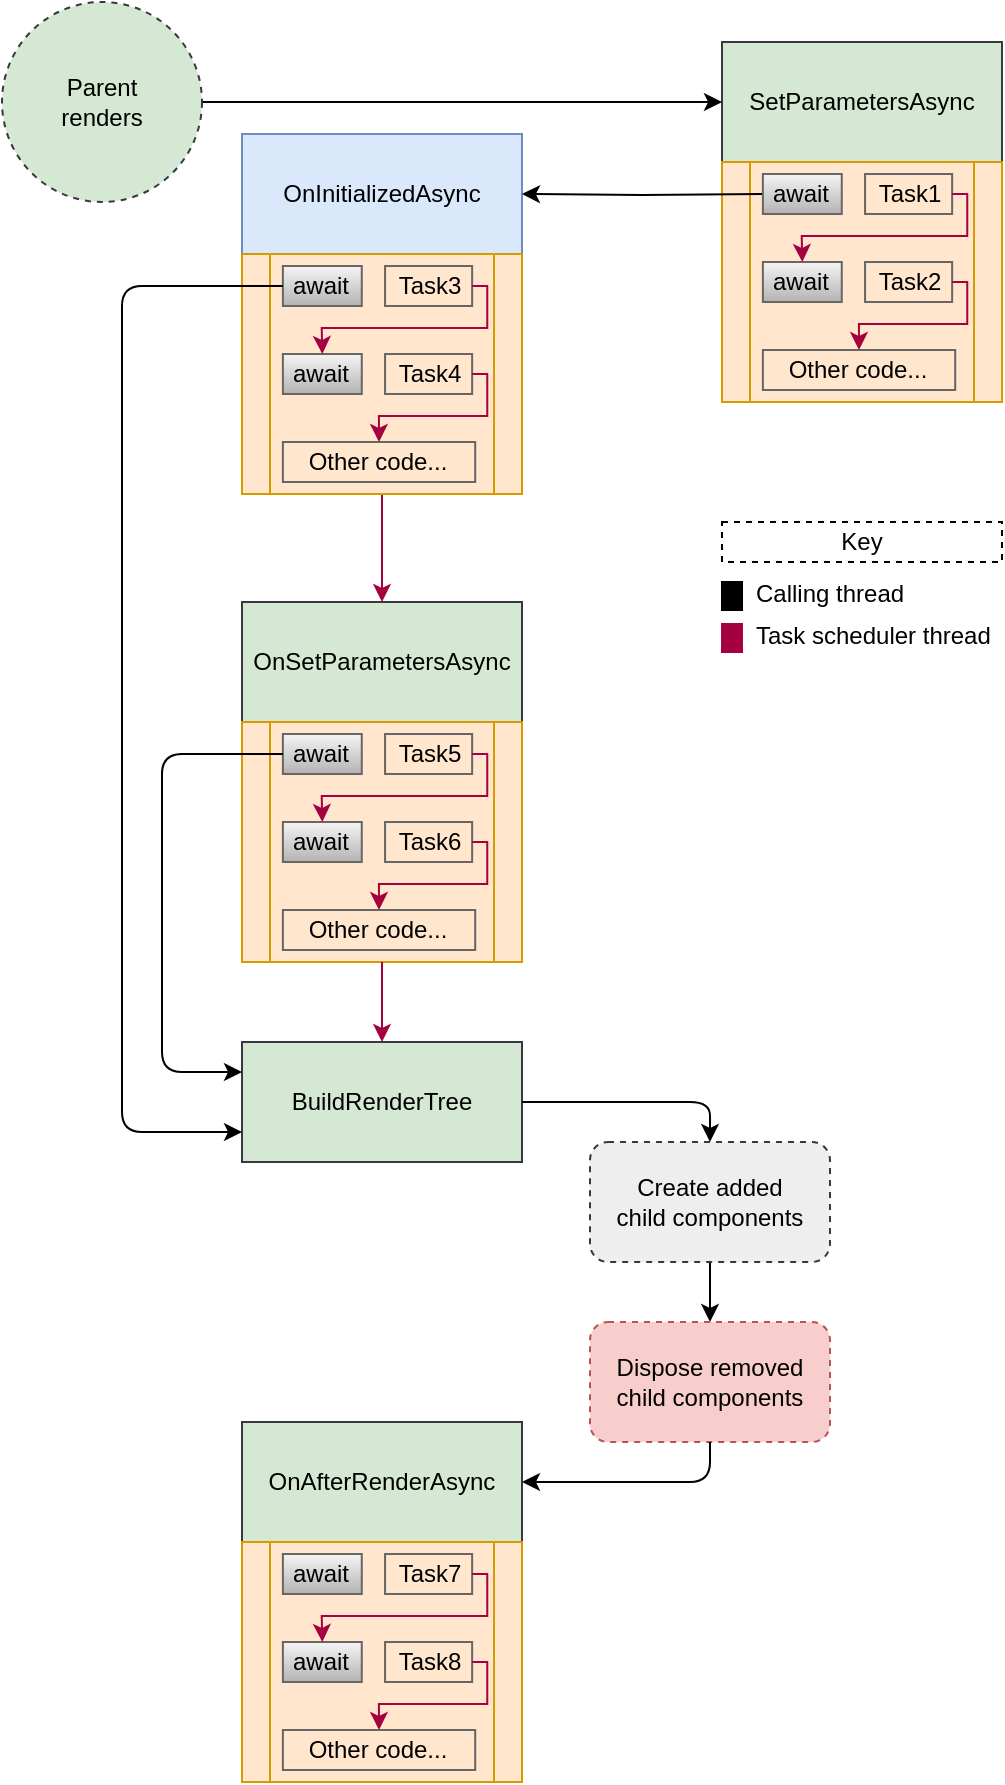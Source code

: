 <mxfile version="13.4.5" type="device"><diagram id="vjfwvLpHs5UMuAv5IVsu" name="Page-1"><mxGraphModel dx="813" dy="470" grid="1" gridSize="10" guides="1" tooltips="1" connect="1" arrows="1" fold="1" page="1" pageScale="1" pageWidth="827" pageHeight="1169" math="0" shadow="0"><root><mxCell id="0"/><mxCell id="1" parent="0"/><mxCell id="umg-9un5n8gTAFLP8XQi-9" value="SetParametersAsync" style="rounded=0;whiteSpace=wrap;html=1;strokeColor=#36393d;glass=0;fillColor=#D5E8D4;" parent="1" vertex="1"><mxGeometry x="360" y="30" width="140" height="60" as="geometry"/></mxCell><mxCell id="7Y9gA_fkRRRT-fwOyYDb-23" style="edgeStyle=orthogonalEdgeStyle;rounded=0;orthogonalLoop=1;jettySize=auto;html=1;entryX=0;entryY=0.5;entryDx=0;entryDy=0;strokeColor=#000000;exitX=1;exitY=0.5;exitDx=0;exitDy=0;" parent="1" source="umg-9un5n8gTAFLP8XQi-22" target="umg-9un5n8gTAFLP8XQi-9" edge="1"><mxGeometry relative="1" as="geometry"><mxPoint x="303" y="60" as="sourcePoint"/></mxGeometry></mxCell><mxCell id="umg-9un5n8gTAFLP8XQi-22" value="Parent&lt;br&gt;renders" style="ellipse;whiteSpace=wrap;html=1;aspect=fixed;glass=0;fontSize=12;strokeColor=#36393d;fillColor=#D5E8D4;dashed=1;" parent="1" vertex="1"><mxGeometry y="10" width="100" height="100" as="geometry"/></mxCell><mxCell id="umg-9un5n8gTAFLP8XQi-52" value="BuildRenderTree" style="rounded=0;whiteSpace=wrap;html=1;fontSize=12;strokeColor=#36393d;fillColor=#D5E8D4;" parent="1" vertex="1"><mxGeometry x="120" y="530" width="140" height="60" as="geometry"/></mxCell><mxCell id="umg-9un5n8gTAFLP8XQi-59" style="edgeStyle=orthogonalEdgeStyle;rounded=0;orthogonalLoop=1;jettySize=auto;html=1;entryX=0.5;entryY=0;entryDx=0;entryDy=0;fontSize=12;" parent="1" source="umg-9un5n8gTAFLP8XQi-54" target="umg-9un5n8gTAFLP8XQi-55" edge="1"><mxGeometry relative="1" as="geometry"/></mxCell><mxCell id="umg-9un5n8gTAFLP8XQi-54" value="Create added&lt;br&gt;child components" style="rounded=1;whiteSpace=wrap;html=1;glass=0;dashed=1;fillColor=#eeeeee;fontSize=12;strokeColor=#36393d;" parent="1" vertex="1"><mxGeometry x="294" y="580" width="120" height="60" as="geometry"/></mxCell><mxCell id="umg-9un5n8gTAFLP8XQi-55" value="Dispose removed&lt;br&gt;child components" style="rounded=1;whiteSpace=wrap;html=1;glass=0;dashed=1;fillColor=#f8cecc;fontSize=12;strokeColor=#b85450;" parent="1" vertex="1"><mxGeometry x="294" y="670" width="120" height="60" as="geometry"/></mxCell><mxCell id="umg-9un5n8gTAFLP8XQi-56" value="OnAfterRenderAsync" style="rounded=0;whiteSpace=wrap;html=1;fontSize=12;strokeColor=#36393d;fillColor=#D5E8D4;" parent="1" vertex="1"><mxGeometry x="120" y="720" width="140" height="60" as="geometry"/></mxCell><mxCell id="umg-9un5n8gTAFLP8XQi-58" value="" style="endArrow=classic;html=1;fontSize=12;exitX=1;exitY=0.5;exitDx=0;exitDy=0;entryX=0.5;entryY=0;entryDx=0;entryDy=0;" parent="1" source="umg-9un5n8gTAFLP8XQi-52" target="umg-9un5n8gTAFLP8XQi-54" edge="1"><mxGeometry width="50" height="50" relative="1" as="geometry"><mxPoint x="364" y="500" as="sourcePoint"/><mxPoint x="414" y="450" as="targetPoint"/><Array as="points"><mxPoint x="354" y="560"/></Array></mxGeometry></mxCell><mxCell id="umg-9un5n8gTAFLP8XQi-60" value="" style="endArrow=classic;html=1;fontSize=12;exitX=0.5;exitY=1;exitDx=0;exitDy=0;entryX=1;entryY=0.5;entryDx=0;entryDy=0;" parent="1" source="umg-9un5n8gTAFLP8XQi-55" target="umg-9un5n8gTAFLP8XQi-56" edge="1"><mxGeometry width="50" height="50" relative="1" as="geometry"><mxPoint x="624" y="590" as="sourcePoint"/><mxPoint x="674" y="540" as="targetPoint"/><Array as="points"><mxPoint x="354" y="750"/></Array></mxGeometry></mxCell><mxCell id="7Y9gA_fkRRRT-fwOyYDb-42" value="OnInitializedAsync" style="rounded=0;whiteSpace=wrap;html=1;strokeColor=#6c8ebf;glass=0;fillColor=#dae8fc;" parent="1" vertex="1"><mxGeometry x="120" y="76" width="140" height="60" as="geometry"/></mxCell><mxCell id="7Y9gA_fkRRRT-fwOyYDb-49" value="OnSetParametersAsync" style="rounded=0;whiteSpace=wrap;html=1;strokeColor=#36393d;glass=0;fillColor=#D5E8D4;" parent="1" vertex="1"><mxGeometry x="120" y="310" width="140" height="60" as="geometry"/></mxCell><mxCell id="7Y9gA_fkRRRT-fwOyYDb-56" style="edgeStyle=orthogonalEdgeStyle;rounded=0;orthogonalLoop=1;jettySize=auto;html=1;entryX=0.5;entryY=0;entryDx=0;entryDy=0;fillColor=#d80073;strokeColor=#A50040;" parent="1" source="7Y9gA_fkRRRT-fwOyYDb-74" target="7Y9gA_fkRRRT-fwOyYDb-49" edge="1"><mxGeometry relative="1" as="geometry"><mxPoint x="188.5" y="216" as="sourcePoint"/></mxGeometry></mxCell><mxCell id="7Y9gA_fkRRRT-fwOyYDb-73" value="" style="group" parent="1" vertex="1" connectable="0"><mxGeometry x="120" y="136" width="140" height="120" as="geometry"/></mxCell><mxCell id="7Y9gA_fkRRRT-fwOyYDb-74" value="" style="shape=process;whiteSpace=wrap;html=1;backgroundOutline=1;fillColor=#ffe6cc;strokeColor=#d79b00;" parent="7Y9gA_fkRRRT-fwOyYDb-73" vertex="1"><mxGeometry width="140" height="120" as="geometry"/></mxCell><mxCell id="7Y9gA_fkRRRT-fwOyYDb-75" value="await" style="text;html=1;strokeColor=#666666;fillColor=#f5f5f5;align=center;verticalAlign=middle;whiteSpace=wrap;rounded=0;labelBackgroundColor=none;gradientColor=#b3b3b3;" parent="7Y9gA_fkRRRT-fwOyYDb-73" vertex="1"><mxGeometry x="20.438" y="6" width="39.445" height="20" as="geometry"/></mxCell><mxCell id="7Y9gA_fkRRRT-fwOyYDb-76" value="Task3" style="text;html=1;strokeColor=#666666;align=center;verticalAlign=middle;whiteSpace=wrap;rounded=0;labelBackgroundColor=none;" parent="7Y9gA_fkRRRT-fwOyYDb-73" vertex="1"><mxGeometry x="71.533" y="6" width="43.533" height="20" as="geometry"/></mxCell><mxCell id="7Y9gA_fkRRRT-fwOyYDb-77" value="await" style="text;html=1;strokeColor=#666666;fillColor=#f5f5f5;align=center;verticalAlign=middle;whiteSpace=wrap;rounded=0;labelBackgroundColor=none;gradientColor=#b3b3b3;" parent="7Y9gA_fkRRRT-fwOyYDb-73" vertex="1"><mxGeometry x="20.438" y="50" width="39.445" height="20" as="geometry"/></mxCell><mxCell id="7Y9gA_fkRRRT-fwOyYDb-78" value="Task4" style="text;html=1;strokeColor=#666666;align=center;verticalAlign=middle;whiteSpace=wrap;rounded=0;labelBackgroundColor=none;" parent="7Y9gA_fkRRRT-fwOyYDb-73" vertex="1"><mxGeometry x="71.533" y="50" width="43.533" height="20" as="geometry"/></mxCell><mxCell id="7Y9gA_fkRRRT-fwOyYDb-79" value="" style="endArrow=classic;html=1;strokeColor=#A50040;fillColor=#d80073;exitX=1;exitY=0.5;exitDx=0;exitDy=0;rounded=0;entryX=0.5;entryY=0;entryDx=0;entryDy=0;" parent="7Y9gA_fkRRRT-fwOyYDb-73" source="7Y9gA_fkRRRT-fwOyYDb-76" target="7Y9gA_fkRRRT-fwOyYDb-77" edge="1"><mxGeometry width="50" height="50" relative="1" as="geometry"><mxPoint x="115.066" y="19" as="sourcePoint"/><mxPoint x="-30.657" y="74" as="targetPoint"/><Array as="points"><mxPoint x="122.628" y="16"/><mxPoint x="122.628" y="37"/><mxPoint x="39.854" y="37"/></Array></mxGeometry></mxCell><mxCell id="7Y9gA_fkRRRT-fwOyYDb-80" value="Other code..." style="text;html=1;strokeColor=#666666;align=center;verticalAlign=middle;whiteSpace=wrap;rounded=0;labelBackgroundColor=none;" parent="7Y9gA_fkRRRT-fwOyYDb-73" vertex="1"><mxGeometry x="20.438" y="94" width="96.161" height="20" as="geometry"/></mxCell><mxCell id="7Y9gA_fkRRRT-fwOyYDb-81" value="" style="endArrow=classic;html=1;strokeColor=#A50040;fillColor=#d80073;rounded=0;exitX=1;exitY=0.5;exitDx=0;exitDy=0;" parent="7Y9gA_fkRRRT-fwOyYDb-73" source="7Y9gA_fkRRRT-fwOyYDb-78" target="7Y9gA_fkRRRT-fwOyYDb-80" edge="1"><mxGeometry width="50" height="50" relative="1" as="geometry"><mxPoint x="173.723" y="44" as="sourcePoint"/><mxPoint x="68.518" y="91" as="targetPoint"/><Array as="points"><mxPoint x="122.628" y="60"/><mxPoint x="122.628" y="81"/><mxPoint x="68.467" y="81"/></Array></mxGeometry></mxCell><mxCell id="7Y9gA_fkRRRT-fwOyYDb-82" value="" style="endArrow=classic;html=1;strokeColor=#000000;entryX=0;entryY=0.75;entryDx=0;entryDy=0;exitX=0;exitY=0.5;exitDx=0;exitDy=0;" parent="1" source="7Y9gA_fkRRRT-fwOyYDb-75" target="umg-9un5n8gTAFLP8XQi-52" edge="1"><mxGeometry width="50" height="50" relative="1" as="geometry"><mxPoint x="30" y="580" as="sourcePoint"/><mxPoint x="80" y="530" as="targetPoint"/><Array as="points"><mxPoint x="60" y="152"/><mxPoint x="60" y="575"/></Array></mxGeometry></mxCell><mxCell id="7Y9gA_fkRRRT-fwOyYDb-83" value="" style="group" parent="1" vertex="1" connectable="0"><mxGeometry x="360" y="90" width="140" height="120" as="geometry"/></mxCell><mxCell id="7Y9gA_fkRRRT-fwOyYDb-84" value="" style="shape=process;whiteSpace=wrap;html=1;backgroundOutline=1;fillColor=#ffe6cc;strokeColor=#d79b00;" parent="7Y9gA_fkRRRT-fwOyYDb-83" vertex="1"><mxGeometry width="140" height="120" as="geometry"/></mxCell><mxCell id="7Y9gA_fkRRRT-fwOyYDb-85" value="await" style="text;html=1;strokeColor=#666666;fillColor=#f5f5f5;align=center;verticalAlign=middle;whiteSpace=wrap;rounded=0;labelBackgroundColor=none;gradientColor=#b3b3b3;" parent="7Y9gA_fkRRRT-fwOyYDb-83" vertex="1"><mxGeometry x="20.438" y="6" width="39.445" height="20" as="geometry"/></mxCell><mxCell id="7Y9gA_fkRRRT-fwOyYDb-86" value="Task1" style="text;html=1;strokeColor=#666666;align=center;verticalAlign=middle;whiteSpace=wrap;rounded=0;labelBackgroundColor=none;" parent="7Y9gA_fkRRRT-fwOyYDb-83" vertex="1"><mxGeometry x="71.533" y="6" width="43.533" height="20" as="geometry"/></mxCell><mxCell id="7Y9gA_fkRRRT-fwOyYDb-87" value="await" style="text;html=1;strokeColor=#666666;fillColor=#f5f5f5;align=center;verticalAlign=middle;whiteSpace=wrap;rounded=0;labelBackgroundColor=none;gradientColor=#b3b3b3;" parent="7Y9gA_fkRRRT-fwOyYDb-83" vertex="1"><mxGeometry x="20.438" y="50" width="39.445" height="20" as="geometry"/></mxCell><mxCell id="7Y9gA_fkRRRT-fwOyYDb-88" value="Task2" style="text;html=1;strokeColor=#666666;align=center;verticalAlign=middle;whiteSpace=wrap;rounded=0;labelBackgroundColor=none;" parent="7Y9gA_fkRRRT-fwOyYDb-83" vertex="1"><mxGeometry x="71.533" y="50" width="43.533" height="20" as="geometry"/></mxCell><mxCell id="7Y9gA_fkRRRT-fwOyYDb-89" value="" style="endArrow=classic;html=1;strokeColor=#A50040;fillColor=#d80073;exitX=1;exitY=0.5;exitDx=0;exitDy=0;rounded=0;entryX=0.5;entryY=0;entryDx=0;entryDy=0;" parent="7Y9gA_fkRRRT-fwOyYDb-83" source="7Y9gA_fkRRRT-fwOyYDb-86" target="7Y9gA_fkRRRT-fwOyYDb-87" edge="1"><mxGeometry width="50" height="50" relative="1" as="geometry"><mxPoint x="115.066" y="19" as="sourcePoint"/><mxPoint x="-30.657" y="74" as="targetPoint"/><Array as="points"><mxPoint x="122.628" y="16"/><mxPoint x="122.628" y="37"/><mxPoint x="39.854" y="37"/></Array></mxGeometry></mxCell><mxCell id="7Y9gA_fkRRRT-fwOyYDb-90" value="Other code..." style="text;html=1;strokeColor=#666666;align=center;verticalAlign=middle;whiteSpace=wrap;rounded=0;labelBackgroundColor=none;" parent="7Y9gA_fkRRRT-fwOyYDb-83" vertex="1"><mxGeometry x="20.438" y="94" width="96.161" height="20" as="geometry"/></mxCell><mxCell id="7Y9gA_fkRRRT-fwOyYDb-91" value="" style="endArrow=classic;html=1;strokeColor=#A50040;fillColor=#d80073;rounded=0;exitX=1;exitY=0.5;exitDx=0;exitDy=0;" parent="7Y9gA_fkRRRT-fwOyYDb-83" source="7Y9gA_fkRRRT-fwOyYDb-88" target="7Y9gA_fkRRRT-fwOyYDb-90" edge="1"><mxGeometry width="50" height="50" relative="1" as="geometry"><mxPoint x="173.723" y="44" as="sourcePoint"/><mxPoint x="68.518" y="91" as="targetPoint"/><Array as="points"><mxPoint x="122.628" y="60"/><mxPoint x="122.628" y="81"/><mxPoint x="68.467" y="81"/></Array></mxGeometry></mxCell><mxCell id="7Y9gA_fkRRRT-fwOyYDb-24" style="edgeStyle=orthogonalEdgeStyle;rounded=0;orthogonalLoop=1;jettySize=auto;html=1;exitX=0;exitY=0.5;exitDx=0;exitDy=0;entryX=1;entryY=0.5;entryDx=0;entryDy=0;strokeColor=#000000;" parent="1" target="7Y9gA_fkRRRT-fwOyYDb-42" edge="1"><mxGeometry relative="1" as="geometry"><mxPoint x="380" y="106" as="sourcePoint"/><mxPoint x="258.109" y="106" as="targetPoint"/></mxGeometry></mxCell><mxCell id="7Y9gA_fkRRRT-fwOyYDb-92" value="" style="group" parent="1" vertex="1" connectable="0"><mxGeometry x="120" y="370" width="140" height="120" as="geometry"/></mxCell><mxCell id="7Y9gA_fkRRRT-fwOyYDb-93" value="" style="shape=process;whiteSpace=wrap;html=1;backgroundOutline=1;fillColor=#ffe6cc;strokeColor=#d79b00;" parent="7Y9gA_fkRRRT-fwOyYDb-92" vertex="1"><mxGeometry width="140" height="120" as="geometry"/></mxCell><mxCell id="7Y9gA_fkRRRT-fwOyYDb-94" value="await" style="text;html=1;strokeColor=#666666;fillColor=#f5f5f5;align=center;verticalAlign=middle;whiteSpace=wrap;rounded=0;labelBackgroundColor=none;gradientColor=#b3b3b3;" parent="7Y9gA_fkRRRT-fwOyYDb-92" vertex="1"><mxGeometry x="20.438" y="6" width="39.445" height="20" as="geometry"/></mxCell><mxCell id="7Y9gA_fkRRRT-fwOyYDb-95" value="Task5" style="text;html=1;strokeColor=#666666;align=center;verticalAlign=middle;whiteSpace=wrap;rounded=0;labelBackgroundColor=none;" parent="7Y9gA_fkRRRT-fwOyYDb-92" vertex="1"><mxGeometry x="71.533" y="6" width="43.533" height="20" as="geometry"/></mxCell><mxCell id="7Y9gA_fkRRRT-fwOyYDb-96" value="await" style="text;html=1;strokeColor=#666666;fillColor=#f5f5f5;align=center;verticalAlign=middle;whiteSpace=wrap;rounded=0;labelBackgroundColor=none;gradientColor=#b3b3b3;" parent="7Y9gA_fkRRRT-fwOyYDb-92" vertex="1"><mxGeometry x="20.438" y="50" width="39.445" height="20" as="geometry"/></mxCell><mxCell id="7Y9gA_fkRRRT-fwOyYDb-97" value="Task6" style="text;html=1;strokeColor=#666666;align=center;verticalAlign=middle;whiteSpace=wrap;rounded=0;labelBackgroundColor=none;" parent="7Y9gA_fkRRRT-fwOyYDb-92" vertex="1"><mxGeometry x="71.533" y="50" width="43.533" height="20" as="geometry"/></mxCell><mxCell id="7Y9gA_fkRRRT-fwOyYDb-98" value="" style="endArrow=classic;html=1;strokeColor=#A50040;fillColor=#d80073;exitX=1;exitY=0.5;exitDx=0;exitDy=0;rounded=0;entryX=0.5;entryY=0;entryDx=0;entryDy=0;" parent="7Y9gA_fkRRRT-fwOyYDb-92" source="7Y9gA_fkRRRT-fwOyYDb-95" target="7Y9gA_fkRRRT-fwOyYDb-96" edge="1"><mxGeometry width="50" height="50" relative="1" as="geometry"><mxPoint x="115.066" y="19" as="sourcePoint"/><mxPoint x="-30.657" y="74" as="targetPoint"/><Array as="points"><mxPoint x="122.628" y="16"/><mxPoint x="122.628" y="37"/><mxPoint x="39.854" y="37"/></Array></mxGeometry></mxCell><mxCell id="7Y9gA_fkRRRT-fwOyYDb-99" value="Other code..." style="text;html=1;strokeColor=#666666;align=center;verticalAlign=middle;whiteSpace=wrap;rounded=0;labelBackgroundColor=none;" parent="7Y9gA_fkRRRT-fwOyYDb-92" vertex="1"><mxGeometry x="20.438" y="94" width="96.161" height="20" as="geometry"/></mxCell><mxCell id="7Y9gA_fkRRRT-fwOyYDb-100" value="" style="endArrow=classic;html=1;strokeColor=#A50040;fillColor=#d80073;rounded=0;exitX=1;exitY=0.5;exitDx=0;exitDy=0;" parent="7Y9gA_fkRRRT-fwOyYDb-92" source="7Y9gA_fkRRRT-fwOyYDb-97" target="7Y9gA_fkRRRT-fwOyYDb-99" edge="1"><mxGeometry width="50" height="50" relative="1" as="geometry"><mxPoint x="173.723" y="44" as="sourcePoint"/><mxPoint x="68.518" y="91" as="targetPoint"/><Array as="points"><mxPoint x="122.628" y="60"/><mxPoint x="122.628" y="81"/><mxPoint x="68.467" y="81"/></Array></mxGeometry></mxCell><mxCell id="7Y9gA_fkRRRT-fwOyYDb-101" value="" style="endArrow=classic;html=1;strokeColor=#000000;exitX=0;exitY=0.5;exitDx=0;exitDy=0;entryX=0;entryY=0.25;entryDx=0;entryDy=0;" parent="1" source="7Y9gA_fkRRRT-fwOyYDb-94" target="umg-9un5n8gTAFLP8XQi-52" edge="1"><mxGeometry width="50" height="50" relative="1" as="geometry"><mxPoint x="60" y="420" as="sourcePoint"/><mxPoint x="110" y="370" as="targetPoint"/><Array as="points"><mxPoint x="80" y="386"/><mxPoint x="80" y="545"/></Array></mxGeometry></mxCell><mxCell id="7Y9gA_fkRRRT-fwOyYDb-102" value="" style="endArrow=classic;html=1;fillColor=#d80073;exitX=0.5;exitY=1;exitDx=0;exitDy=0;strokeColor=#A50040;" parent="1" source="7Y9gA_fkRRRT-fwOyYDb-93" target="umg-9un5n8gTAFLP8XQi-52" edge="1"><mxGeometry width="50" height="50" relative="1" as="geometry"><mxPoint x="187" y="510" as="sourcePoint"/><mxPoint x="390" y="350" as="targetPoint"/></mxGeometry></mxCell><mxCell id="7Y9gA_fkRRRT-fwOyYDb-103" value="" style="group" parent="1" vertex="1" connectable="0"><mxGeometry x="120" y="780" width="140" height="120" as="geometry"/></mxCell><mxCell id="7Y9gA_fkRRRT-fwOyYDb-104" value="" style="shape=process;whiteSpace=wrap;html=1;backgroundOutline=1;fillColor=#ffe6cc;strokeColor=#d79b00;" parent="7Y9gA_fkRRRT-fwOyYDb-103" vertex="1"><mxGeometry width="140" height="120" as="geometry"/></mxCell><mxCell id="7Y9gA_fkRRRT-fwOyYDb-105" value="await" style="text;html=1;strokeColor=#666666;fillColor=#f5f5f5;align=center;verticalAlign=middle;whiteSpace=wrap;rounded=0;labelBackgroundColor=none;gradientColor=#b3b3b3;" parent="7Y9gA_fkRRRT-fwOyYDb-103" vertex="1"><mxGeometry x="20.438" y="6" width="39.445" height="20" as="geometry"/></mxCell><mxCell id="7Y9gA_fkRRRT-fwOyYDb-106" value="Task7" style="text;html=1;strokeColor=#666666;align=center;verticalAlign=middle;whiteSpace=wrap;rounded=0;labelBackgroundColor=none;" parent="7Y9gA_fkRRRT-fwOyYDb-103" vertex="1"><mxGeometry x="71.533" y="6" width="43.533" height="20" as="geometry"/></mxCell><mxCell id="7Y9gA_fkRRRT-fwOyYDb-107" value="await" style="text;html=1;strokeColor=#666666;fillColor=#f5f5f5;align=center;verticalAlign=middle;whiteSpace=wrap;rounded=0;labelBackgroundColor=none;gradientColor=#b3b3b3;" parent="7Y9gA_fkRRRT-fwOyYDb-103" vertex="1"><mxGeometry x="20.438" y="50" width="39.445" height="20" as="geometry"/></mxCell><mxCell id="7Y9gA_fkRRRT-fwOyYDb-108" value="Task8" style="text;html=1;strokeColor=#666666;align=center;verticalAlign=middle;whiteSpace=wrap;rounded=0;labelBackgroundColor=none;" parent="7Y9gA_fkRRRT-fwOyYDb-103" vertex="1"><mxGeometry x="71.533" y="50" width="43.533" height="20" as="geometry"/></mxCell><mxCell id="7Y9gA_fkRRRT-fwOyYDb-109" value="" style="endArrow=classic;html=1;strokeColor=#A50040;fillColor=#d80073;exitX=1;exitY=0.5;exitDx=0;exitDy=0;rounded=0;entryX=0.5;entryY=0;entryDx=0;entryDy=0;" parent="7Y9gA_fkRRRT-fwOyYDb-103" source="7Y9gA_fkRRRT-fwOyYDb-106" target="7Y9gA_fkRRRT-fwOyYDb-107" edge="1"><mxGeometry width="50" height="50" relative="1" as="geometry"><mxPoint x="115.066" y="19" as="sourcePoint"/><mxPoint x="-30.657" y="74" as="targetPoint"/><Array as="points"><mxPoint x="122.628" y="16"/><mxPoint x="122.628" y="37"/><mxPoint x="39.854" y="37"/></Array></mxGeometry></mxCell><mxCell id="7Y9gA_fkRRRT-fwOyYDb-110" value="Other code..." style="text;html=1;strokeColor=#666666;align=center;verticalAlign=middle;whiteSpace=wrap;rounded=0;labelBackgroundColor=none;" parent="7Y9gA_fkRRRT-fwOyYDb-103" vertex="1"><mxGeometry x="20.438" y="94" width="96.161" height="20" as="geometry"/></mxCell><mxCell id="7Y9gA_fkRRRT-fwOyYDb-111" value="" style="endArrow=classic;html=1;strokeColor=#A50040;fillColor=#d80073;rounded=0;exitX=1;exitY=0.5;exitDx=0;exitDy=0;" parent="7Y9gA_fkRRRT-fwOyYDb-103" source="7Y9gA_fkRRRT-fwOyYDb-108" target="7Y9gA_fkRRRT-fwOyYDb-110" edge="1"><mxGeometry width="50" height="50" relative="1" as="geometry"><mxPoint x="173.723" y="44" as="sourcePoint"/><mxPoint x="68.518" y="91" as="targetPoint"/><Array as="points"><mxPoint x="122.628" y="60"/><mxPoint x="122.628" y="81"/><mxPoint x="68.467" y="81"/></Array></mxGeometry></mxCell><mxCell id="ogFKnIffQmZRg1XJb1KL-1" value="Key" style="text;html=1;fillColor=none;align=center;verticalAlign=middle;whiteSpace=wrap;rounded=0;labelBackgroundColor=none;strokeColor=#000000;spacingLeft=0;dashed=1;" vertex="1" parent="1"><mxGeometry x="360" y="270" width="140" height="20" as="geometry"/></mxCell><mxCell id="ogFKnIffQmZRg1XJb1KL-2" value="" style="rounded=0;whiteSpace=wrap;html=1;labelBackgroundColor=none;gradientColor=none;align=left;fillColor=#A50040;strokeColor=#A50040;" vertex="1" parent="1"><mxGeometry x="360" y="321" width="10" height="14" as="geometry"/></mxCell><mxCell id="ogFKnIffQmZRg1XJb1KL-4" value="" style="rounded=0;whiteSpace=wrap;html=1;labelBackgroundColor=none;gradientColor=none;align=left;fillColor=#000000;" vertex="1" parent="1"><mxGeometry x="360" y="300" width="10" height="14" as="geometry"/></mxCell><mxCell id="ogFKnIffQmZRg1XJb1KL-5" value="Calling thread" style="text;html=1;strokeColor=none;fillColor=none;align=left;verticalAlign=middle;whiteSpace=wrap;rounded=0;labelBackgroundColor=none;" vertex="1" parent="1"><mxGeometry x="375" y="299" width="90" height="13" as="geometry"/></mxCell><mxCell id="ogFKnIffQmZRg1XJb1KL-6" value="Task scheduler thread" style="text;html=1;strokeColor=none;fillColor=none;align=left;verticalAlign=middle;whiteSpace=wrap;rounded=0;labelBackgroundColor=none;" vertex="1" parent="1"><mxGeometry x="375" y="320" width="125" height="13" as="geometry"/></mxCell></root></mxGraphModel></diagram></mxfile>